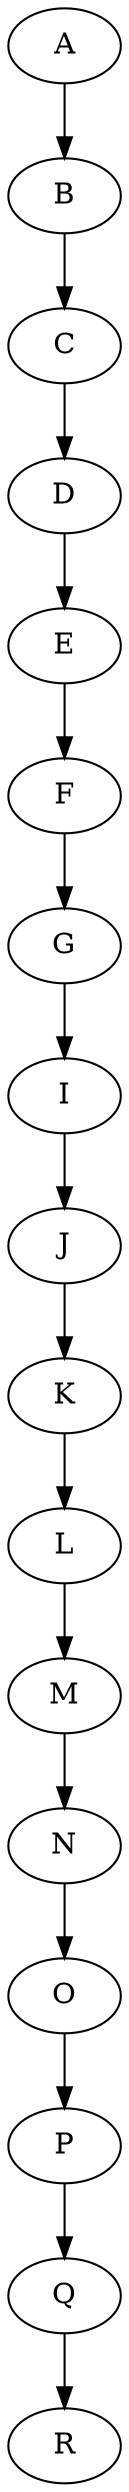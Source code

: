 digraph go_test_repo {
	A -> B -> C -> D -> E -> F -> G -> I -> J -> K -> L -> M -> N -> O -> P -> Q -> R;
}